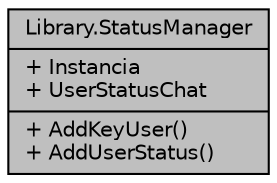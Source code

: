 digraph "Library.StatusManager"
{
 // INTERACTIVE_SVG=YES
 // LATEX_PDF_SIZE
  edge [fontname="Helvetica",fontsize="10",labelfontname="Helvetica",labelfontsize="10"];
  node [fontname="Helvetica",fontsize="10",shape=record];
  Node1 [label="{Library.StatusManager\n|+ Instancia\l+ UserStatusChat\l|+ AddKeyUser()\l+ AddUserStatus()\l}",height=0.2,width=0.4,color="black", fillcolor="grey75", style="filled", fontcolor="black",tooltip="Esta clase es la responsable de manejar los datos de los usuarios. Utiliza el patron de diseño single..."];
}
